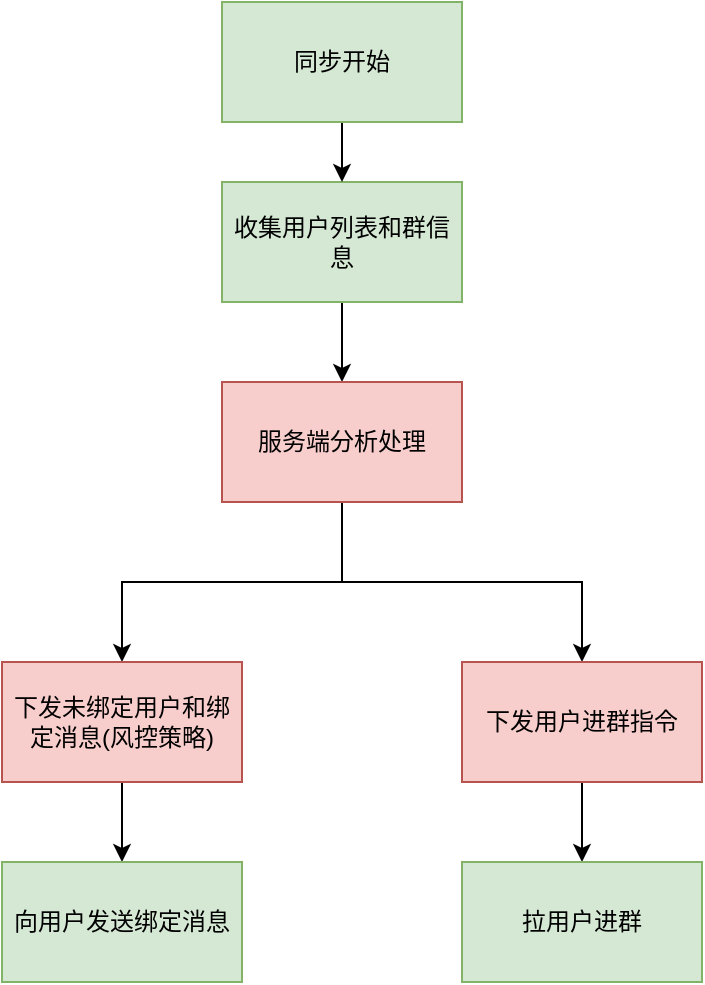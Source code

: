 <mxfile version="13.1.14" type="github"><diagram id="HoEGFDu5NEiB73WCJ33g" name="Page-1"><mxGraphModel dx="782" dy="437" grid="1" gridSize="10" guides="1" tooltips="1" connect="1" arrows="1" fold="1" page="1" pageScale="1" pageWidth="827" pageHeight="1169" math="0" shadow="0"><root><mxCell id="0"/><mxCell id="1" parent="0"/><mxCell id="5znJMNuZBusNXEuCpm3E-3" style="edgeStyle=orthogonalEdgeStyle;rounded=0;orthogonalLoop=1;jettySize=auto;html=1;exitX=0.5;exitY=1;exitDx=0;exitDy=0;entryX=0.5;entryY=0;entryDx=0;entryDy=0;" edge="1" parent="1" source="5znJMNuZBusNXEuCpm3E-1" target="5znJMNuZBusNXEuCpm3E-2"><mxGeometry relative="1" as="geometry"/></mxCell><mxCell id="5znJMNuZBusNXEuCpm3E-1" value="收集用户列表和群信息" style="rounded=0;whiteSpace=wrap;html=1;fillColor=#d5e8d4;strokeColor=#82b366;" vertex="1" parent="1"><mxGeometry x="310" y="100" width="120" height="60" as="geometry"/></mxCell><mxCell id="5znJMNuZBusNXEuCpm3E-8" style="edgeStyle=orthogonalEdgeStyle;rounded=0;orthogonalLoop=1;jettySize=auto;html=1;exitX=0.5;exitY=1;exitDx=0;exitDy=0;entryX=0.5;entryY=0;entryDx=0;entryDy=0;" edge="1" parent="1" source="5znJMNuZBusNXEuCpm3E-2" target="5znJMNuZBusNXEuCpm3E-6"><mxGeometry relative="1" as="geometry"/></mxCell><mxCell id="5znJMNuZBusNXEuCpm3E-9" style="edgeStyle=orthogonalEdgeStyle;rounded=0;orthogonalLoop=1;jettySize=auto;html=1;exitX=0.5;exitY=1;exitDx=0;exitDy=0;" edge="1" parent="1" source="5znJMNuZBusNXEuCpm3E-2" target="5znJMNuZBusNXEuCpm3E-7"><mxGeometry relative="1" as="geometry"/></mxCell><mxCell id="5znJMNuZBusNXEuCpm3E-2" value="服务端分析处理" style="rounded=0;whiteSpace=wrap;html=1;fillColor=#f8cecc;strokeColor=#b85450;" vertex="1" parent="1"><mxGeometry x="310" y="200" width="120" height="60" as="geometry"/></mxCell><mxCell id="5znJMNuZBusNXEuCpm3E-13" style="edgeStyle=orthogonalEdgeStyle;rounded=0;orthogonalLoop=1;jettySize=auto;html=1;exitX=0.5;exitY=1;exitDx=0;exitDy=0;entryX=0.5;entryY=0;entryDx=0;entryDy=0;" edge="1" parent="1" source="5znJMNuZBusNXEuCpm3E-6" target="5znJMNuZBusNXEuCpm3E-12"><mxGeometry relative="1" as="geometry"/></mxCell><mxCell id="5znJMNuZBusNXEuCpm3E-6" value="下发未绑定用户和绑定消息(风控策略)" style="rounded=0;whiteSpace=wrap;html=1;fillColor=#f8cecc;strokeColor=#b85450;" vertex="1" parent="1"><mxGeometry x="200" y="340" width="120" height="60" as="geometry"/></mxCell><mxCell id="5znJMNuZBusNXEuCpm3E-18" style="edgeStyle=orthogonalEdgeStyle;rounded=0;orthogonalLoop=1;jettySize=auto;html=1;exitX=0.5;exitY=1;exitDx=0;exitDy=0;entryX=0.5;entryY=0;entryDx=0;entryDy=0;" edge="1" parent="1" source="5znJMNuZBusNXEuCpm3E-7" target="5znJMNuZBusNXEuCpm3E-17"><mxGeometry relative="1" as="geometry"/></mxCell><mxCell id="5znJMNuZBusNXEuCpm3E-7" value="下发用户进群指令" style="rounded=0;whiteSpace=wrap;html=1;fillColor=#f8cecc;strokeColor=#b85450;" vertex="1" parent="1"><mxGeometry x="430" y="340" width="120" height="60" as="geometry"/></mxCell><mxCell id="5znJMNuZBusNXEuCpm3E-12" value="向用户发送绑定消息" style="rounded=0;whiteSpace=wrap;html=1;fillColor=#d5e8d4;strokeColor=#82b366;" vertex="1" parent="1"><mxGeometry x="200" y="440" width="120" height="60" as="geometry"/></mxCell><mxCell id="5znJMNuZBusNXEuCpm3E-16" style="edgeStyle=orthogonalEdgeStyle;rounded=0;orthogonalLoop=1;jettySize=auto;html=1;exitX=0.5;exitY=1;exitDx=0;exitDy=0;entryX=0.5;entryY=0;entryDx=0;entryDy=0;" edge="1" parent="1" source="5znJMNuZBusNXEuCpm3E-15" target="5znJMNuZBusNXEuCpm3E-1"><mxGeometry relative="1" as="geometry"/></mxCell><mxCell id="5znJMNuZBusNXEuCpm3E-15" value="同步开始" style="rounded=0;whiteSpace=wrap;html=1;fillColor=#d5e8d4;strokeColor=#82b366;" vertex="1" parent="1"><mxGeometry x="310" y="10" width="120" height="60" as="geometry"/></mxCell><mxCell id="5znJMNuZBusNXEuCpm3E-17" value="拉用户进群" style="rounded=0;whiteSpace=wrap;html=1;fillColor=#d5e8d4;strokeColor=#82b366;" vertex="1" parent="1"><mxGeometry x="430" y="440" width="120" height="60" as="geometry"/></mxCell></root></mxGraphModel></diagram></mxfile>